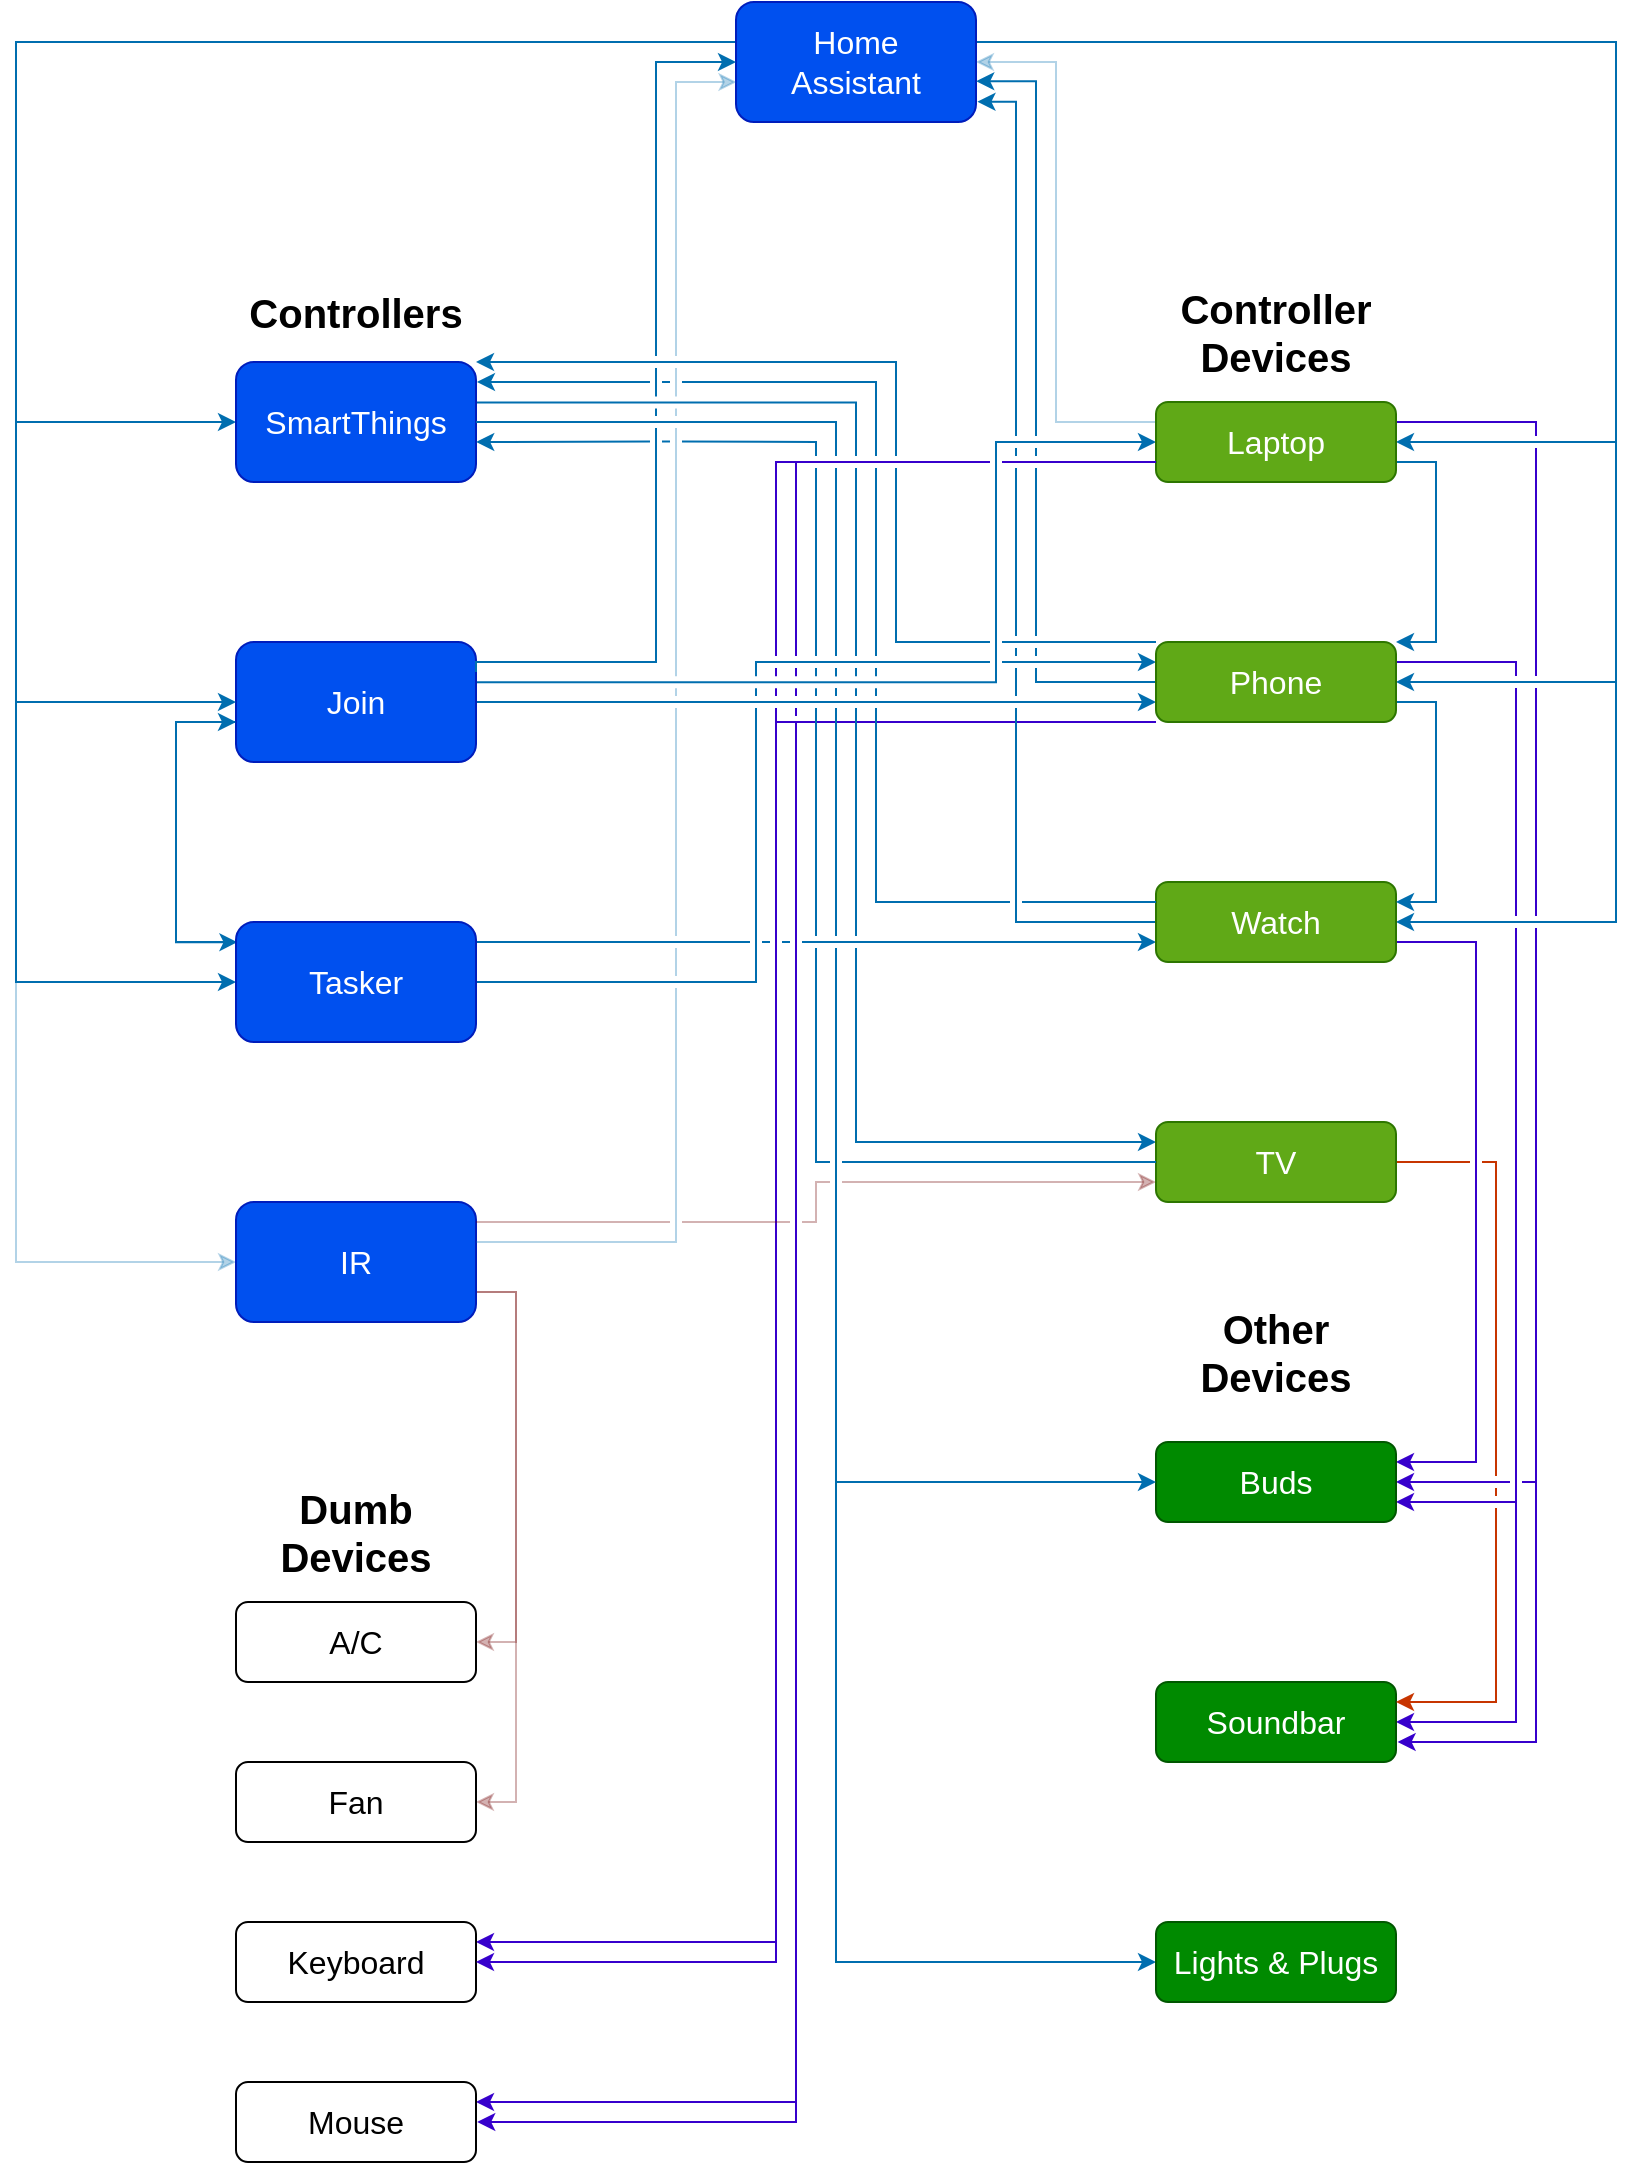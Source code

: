 <mxfile version="21.5.0" type="github">
  <diagram name="Page-1" id="fEGx-Ri0PqNCiq2WfJy5">
    <mxGraphModel dx="869" dy="1650" grid="1" gridSize="10" guides="1" tooltips="1" connect="1" arrows="1" fold="1" page="1" pageScale="1" pageWidth="850" pageHeight="1100" math="0" shadow="0">
      <root>
        <mxCell id="0" />
        <mxCell id="1" parent="0" />
        <mxCell id="RfhdUQPL6JpXIDnolCRE-53" style="edgeStyle=orthogonalEdgeStyle;shape=connector;rounded=0;jumpStyle=gap;orthogonalLoop=1;jettySize=auto;html=1;exitX=0;exitY=1;exitDx=0;exitDy=0;entryX=1;entryY=0.25;entryDx=0;entryDy=0;labelBackgroundColor=default;strokeColor=#3700CC;fontFamily=Helvetica;fontSize=11;fontColor=default;endArrow=classic;jumpSize=6;fillColor=#6a00ff;" edge="1" parent="1" source="KWsWyQxtymJVeOGBYL6s-16" target="KWsWyQxtymJVeOGBYL6s-26">
          <mxGeometry relative="1" as="geometry">
            <Array as="points">
              <mxPoint x="410" y="280" />
              <mxPoint x="410" y="890" />
            </Array>
          </mxGeometry>
        </mxCell>
        <mxCell id="RfhdUQPL6JpXIDnolCRE-24" style="edgeStyle=orthogonalEdgeStyle;rounded=0;orthogonalLoop=1;jettySize=auto;html=1;entryX=0;entryY=0.75;entryDx=0;entryDy=0;jumpStyle=gap;fillColor=#1ba1e2;strokeColor=#006EAF;" edge="1" parent="1" source="KWsWyQxtymJVeOGBYL6s-7" target="KWsWyQxtymJVeOGBYL6s-16">
          <mxGeometry relative="1" as="geometry" />
        </mxCell>
        <mxCell id="RfhdUQPL6JpXIDnolCRE-19" style="edgeStyle=orthogonalEdgeStyle;rounded=0;orthogonalLoop=1;jettySize=auto;html=1;entryX=0;entryY=0.5;entryDx=0;entryDy=0;jumpStyle=gap;exitX=1;exitY=0.335;exitDx=0;exitDy=0;exitPerimeter=0;fillColor=#1ba1e2;strokeColor=#006EAF;" edge="1" parent="1" source="KWsWyQxtymJVeOGBYL6s-7" target="KWsWyQxtymJVeOGBYL6s-17">
          <mxGeometry relative="1" as="geometry">
            <mxPoint x="260" y="280" as="sourcePoint" />
            <mxPoint x="600.0" y="170" as="targetPoint" />
            <Array as="points">
              <mxPoint x="520" y="260" />
              <mxPoint x="520" y="140" />
            </Array>
          </mxGeometry>
        </mxCell>
        <mxCell id="RfhdUQPL6JpXIDnolCRE-28" style="edgeStyle=orthogonalEdgeStyle;shape=connector;rounded=0;jumpStyle=gap;orthogonalLoop=1;jettySize=auto;html=1;labelBackgroundColor=default;strokeColor=#006EAF;fontFamily=Helvetica;fontSize=11;fontColor=default;endArrow=classic;fillColor=#1ba1e2;" edge="1" parent="1" source="KWsWyQxtymJVeOGBYL6s-12" target="KWsWyQxtymJVeOGBYL6s-16">
          <mxGeometry relative="1" as="geometry">
            <Array as="points">
              <mxPoint x="400" y="410" />
              <mxPoint x="400" y="250" />
            </Array>
          </mxGeometry>
        </mxCell>
        <mxCell id="RfhdUQPL6JpXIDnolCRE-51" style="edgeStyle=orthogonalEdgeStyle;shape=connector;rounded=0;jumpStyle=gap;orthogonalLoop=1;jettySize=auto;html=1;exitX=0;exitY=0.75;exitDx=0;exitDy=0;labelBackgroundColor=default;strokeColor=#3700CC;fontFamily=Helvetica;fontSize=11;fontColor=default;endArrow=classic;fillColor=#6a00ff;entryX=1.005;entryY=0.519;entryDx=0;entryDy=0;entryPerimeter=0;" edge="1" parent="1" source="KWsWyQxtymJVeOGBYL6s-17" target="RfhdUQPL6JpXIDnolCRE-38">
          <mxGeometry relative="1" as="geometry">
            <mxPoint x="260" y="990" as="targetPoint" />
            <Array as="points">
              <mxPoint x="420" y="150" />
              <mxPoint x="420" y="980" />
              <mxPoint x="261" y="980" />
            </Array>
          </mxGeometry>
        </mxCell>
        <mxCell id="RfhdUQPL6JpXIDnolCRE-29" style="edgeStyle=orthogonalEdgeStyle;shape=connector;rounded=0;jumpStyle=gap;orthogonalLoop=1;jettySize=auto;html=1;labelBackgroundColor=default;strokeColor=#006EAF;fontFamily=Helvetica;fontSize=11;fontColor=default;endArrow=classic;fillColor=#1ba1e2;" edge="1" parent="1" source="KWsWyQxtymJVeOGBYL6s-12" target="KWsWyQxtymJVeOGBYL6s-15">
          <mxGeometry relative="1" as="geometry">
            <Array as="points">
              <mxPoint x="570" y="390" />
              <mxPoint x="570" y="390" />
            </Array>
          </mxGeometry>
        </mxCell>
        <mxCell id="RfhdUQPL6JpXIDnolCRE-54" style="edgeStyle=orthogonalEdgeStyle;shape=connector;rounded=0;jumpStyle=gap;orthogonalLoop=1;jettySize=auto;html=1;exitX=0;exitY=1;exitDx=0;exitDy=0;entryX=1;entryY=0.25;entryDx=0;entryDy=0;labelBackgroundColor=default;strokeColor=#3700CC;fontFamily=Helvetica;fontSize=11;fontColor=default;endArrow=classic;jumpSize=10;fillColor=#6a00ff;" edge="1" parent="1" source="KWsWyQxtymJVeOGBYL6s-16" target="RfhdUQPL6JpXIDnolCRE-38">
          <mxGeometry relative="1" as="geometry">
            <mxPoint x="610" y="270" as="sourcePoint" />
            <mxPoint x="270" y="970" as="targetPoint" />
            <Array as="points">
              <mxPoint x="420" y="280" />
              <mxPoint x="420" y="970" />
            </Array>
          </mxGeometry>
        </mxCell>
        <mxCell id="RfhdUQPL6JpXIDnolCRE-45" style="edgeStyle=orthogonalEdgeStyle;shape=connector;rounded=0;jumpStyle=gap;orthogonalLoop=1;jettySize=auto;html=1;exitX=0;exitY=0;exitDx=0;exitDy=0;entryX=1;entryY=0;entryDx=0;entryDy=0;labelBackgroundColor=default;strokeColor=#006EAF;fontFamily=Helvetica;fontSize=11;fontColor=default;endArrow=classic;fillColor=#1ba1e2;" edge="1" parent="1" source="KWsWyQxtymJVeOGBYL6s-16" target="KWsWyQxtymJVeOGBYL6s-9">
          <mxGeometry relative="1" as="geometry">
            <Array as="points">
              <mxPoint x="470" y="240" />
              <mxPoint x="470" y="100" />
            </Array>
          </mxGeometry>
        </mxCell>
        <mxCell id="RfhdUQPL6JpXIDnolCRE-4" style="edgeStyle=orthogonalEdgeStyle;rounded=0;orthogonalLoop=1;jettySize=auto;html=1;entryX=0;entryY=0.25;entryDx=0;entryDy=0;jumpStyle=gap;exitX=1.002;exitY=0.338;exitDx=0;exitDy=0;exitPerimeter=0;fillColor=#1ba1e2;strokeColor=#006EAF;" edge="1" parent="1" source="KWsWyQxtymJVeOGBYL6s-9" target="KWsWyQxtymJVeOGBYL6s-19">
          <mxGeometry relative="1" as="geometry">
            <mxPoint x="260.0" y="140" as="sourcePoint" />
            <mxPoint x="597.84" y="510.72" as="targetPoint" />
            <Array as="points">
              <mxPoint x="450" y="120" />
              <mxPoint x="450" y="490" />
            </Array>
          </mxGeometry>
        </mxCell>
        <mxCell id="RfhdUQPL6JpXIDnolCRE-15" style="edgeStyle=orthogonalEdgeStyle;rounded=0;orthogonalLoop=1;jettySize=auto;html=1;jumpStyle=gap;snapToPoint=0;arcSize=20;exitX=0.003;exitY=0.666;exitDx=0;exitDy=0;exitPerimeter=0;entryX=0.006;entryY=0.168;entryDx=0;entryDy=0;entryPerimeter=0;fillColor=#1ba1e2;strokeColor=#006EAF;" edge="1" parent="1" source="KWsWyQxtymJVeOGBYL6s-7" target="KWsWyQxtymJVeOGBYL6s-12">
          <mxGeometry relative="1" as="geometry">
            <mxPoint x="260" y="280" as="sourcePoint" />
            <mxPoint x="140" y="391" as="targetPoint" />
            <Array as="points">
              <mxPoint x="110" y="280" />
              <mxPoint x="110" y="390" />
            </Array>
          </mxGeometry>
        </mxCell>
        <mxCell id="KWsWyQxtymJVeOGBYL6s-7" value="Join" style="rounded=1;whiteSpace=wrap;html=1;fontSize=16;fontStyle=0;fillColor=#0050ef;fontColor=#ffffff;strokeColor=#001DBC;" parent="1" vertex="1">
          <mxGeometry x="140" y="240" width="120" height="60" as="geometry" />
        </mxCell>
        <mxCell id="RfhdUQPL6JpXIDnolCRE-8" style="edgeStyle=orthogonalEdgeStyle;rounded=0;orthogonalLoop=1;jettySize=auto;html=1;entryX=0;entryY=0.5;entryDx=0;entryDy=0;jumpStyle=gap;fillColor=#1ba1e2;strokeColor=#006EAF;" edge="1" parent="1" source="KWsWyQxtymJVeOGBYL6s-8" target="KWsWyQxtymJVeOGBYL6s-9">
          <mxGeometry relative="1" as="geometry">
            <Array as="points">
              <mxPoint x="30" y="-60" />
              <mxPoint x="30" y="130" />
            </Array>
          </mxGeometry>
        </mxCell>
        <mxCell id="RfhdUQPL6JpXIDnolCRE-9" style="edgeStyle=orthogonalEdgeStyle;rounded=0;orthogonalLoop=1;jettySize=auto;html=1;entryX=0;entryY=0.5;entryDx=0;entryDy=0;jumpStyle=gap;fillColor=#1ba1e2;strokeColor=#006EAF;" edge="1" parent="1" source="KWsWyQxtymJVeOGBYL6s-8" target="KWsWyQxtymJVeOGBYL6s-7">
          <mxGeometry relative="1" as="geometry">
            <Array as="points">
              <mxPoint x="30" y="-60" />
              <mxPoint x="30" y="270" />
            </Array>
          </mxGeometry>
        </mxCell>
        <mxCell id="RfhdUQPL6JpXIDnolCRE-11" style="edgeStyle=orthogonalEdgeStyle;rounded=0;orthogonalLoop=1;jettySize=auto;html=1;entryX=1;entryY=0.5;entryDx=0;entryDy=0;jumpStyle=gap;fillColor=#1ba1e2;strokeColor=#006EAF;" edge="1" parent="1" source="KWsWyQxtymJVeOGBYL6s-8" target="KWsWyQxtymJVeOGBYL6s-17">
          <mxGeometry relative="1" as="geometry">
            <Array as="points">
              <mxPoint x="830" y="-60" />
              <mxPoint x="830" y="140" />
            </Array>
          </mxGeometry>
        </mxCell>
        <mxCell id="RfhdUQPL6JpXIDnolCRE-12" style="edgeStyle=orthogonalEdgeStyle;rounded=0;orthogonalLoop=1;jettySize=auto;html=1;entryX=1;entryY=0.5;entryDx=0;entryDy=0;jumpStyle=gap;fillColor=#1ba1e2;strokeColor=#006EAF;" edge="1" parent="1" source="KWsWyQxtymJVeOGBYL6s-8" target="KWsWyQxtymJVeOGBYL6s-16">
          <mxGeometry relative="1" as="geometry">
            <Array as="points">
              <mxPoint x="830" y="-60" />
              <mxPoint x="830" y="260" />
            </Array>
          </mxGeometry>
        </mxCell>
        <mxCell id="RfhdUQPL6JpXIDnolCRE-13" style="edgeStyle=orthogonalEdgeStyle;rounded=0;orthogonalLoop=1;jettySize=auto;html=1;entryX=1;entryY=0.5;entryDx=0;entryDy=0;jumpStyle=gap;fillColor=#1ba1e2;strokeColor=#006EAF;" edge="1" parent="1" target="KWsWyQxtymJVeOGBYL6s-15">
          <mxGeometry relative="1" as="geometry">
            <mxPoint x="470" y="-59.957" as="sourcePoint" />
            <mxPoint x="740" y="290" as="targetPoint" />
            <Array as="points">
              <mxPoint x="830" y="-60" />
              <mxPoint x="830" y="380" />
            </Array>
          </mxGeometry>
        </mxCell>
        <mxCell id="RfhdUQPL6JpXIDnolCRE-14" style="edgeStyle=orthogonalEdgeStyle;rounded=0;orthogonalLoop=1;jettySize=auto;html=1;entryX=0;entryY=0.5;entryDx=0;entryDy=0;jumpStyle=gap;fillColor=#1ba1e2;strokeColor=#006EAF;" edge="1" parent="1" source="KWsWyQxtymJVeOGBYL6s-8" target="KWsWyQxtymJVeOGBYL6s-12">
          <mxGeometry relative="1" as="geometry">
            <Array as="points">
              <mxPoint x="30" y="-60" />
              <mxPoint x="30" y="410" />
            </Array>
          </mxGeometry>
        </mxCell>
        <mxCell id="RfhdUQPL6JpXIDnolCRE-31" style="edgeStyle=orthogonalEdgeStyle;shape=connector;rounded=0;jumpStyle=gap;orthogonalLoop=1;jettySize=auto;html=1;entryX=0;entryY=0.5;entryDx=0;entryDy=0;labelBackgroundColor=default;strokeColor=#006EAF;fontFamily=Helvetica;fontSize=11;fontColor=default;endArrow=classic;opacity=30;fillColor=#1ba1e2;" edge="1" parent="1" source="KWsWyQxtymJVeOGBYL6s-8" target="KWsWyQxtymJVeOGBYL6s-11">
          <mxGeometry relative="1" as="geometry">
            <Array as="points">
              <mxPoint x="30" y="-60" />
              <mxPoint x="30" y="550" />
            </Array>
          </mxGeometry>
        </mxCell>
        <mxCell id="KWsWyQxtymJVeOGBYL6s-8" value="Home&lt;br&gt;Assistant" style="rounded=1;whiteSpace=wrap;html=1;fontSize=16;fontStyle=0;fillColor=#0050ef;fontColor=#ffffff;strokeColor=#001DBC;" parent="1" vertex="1">
          <mxGeometry x="390" y="-80" width="120" height="60" as="geometry" />
        </mxCell>
        <mxCell id="RfhdUQPL6JpXIDnolCRE-3" style="edgeStyle=orthogonalEdgeStyle;rounded=0;orthogonalLoop=1;jettySize=auto;html=1;entryX=0;entryY=0.5;entryDx=0;entryDy=0;jumpStyle=gap;fillColor=#1ba1e2;strokeColor=#006EAF;" edge="1" parent="1" source="KWsWyQxtymJVeOGBYL6s-9" target="KWsWyQxtymJVeOGBYL6s-21">
          <mxGeometry relative="1" as="geometry">
            <Array as="points">
              <mxPoint x="440" y="130" />
              <mxPoint x="440" y="900" />
            </Array>
          </mxGeometry>
        </mxCell>
        <mxCell id="KWsWyQxtymJVeOGBYL6s-9" value="SmartThings" style="rounded=1;whiteSpace=wrap;html=1;fontSize=16;fontStyle=0;fillColor=#0050ef;fontColor=#ffffff;strokeColor=#001DBC;" parent="1" vertex="1">
          <mxGeometry x="140" y="100" width="120" height="60" as="geometry" />
        </mxCell>
        <mxCell id="RfhdUQPL6JpXIDnolCRE-41" style="edgeStyle=orthogonalEdgeStyle;shape=connector;rounded=0;jumpStyle=gap;orthogonalLoop=1;jettySize=auto;html=1;exitX=1;exitY=0.75;exitDx=0;exitDy=0;entryX=1;entryY=0.5;entryDx=0;entryDy=0;labelBackgroundColor=default;strokeColor=#6F0000;fontFamily=Helvetica;fontSize=11;fontColor=default;endArrow=classic;opacity=30;fillColor=#a20025;" edge="1" parent="1" source="KWsWyQxtymJVeOGBYL6s-11" target="RfhdUQPL6JpXIDnolCRE-34">
          <mxGeometry relative="1" as="geometry" />
        </mxCell>
        <mxCell id="RfhdUQPL6JpXIDnolCRE-42" style="edgeStyle=orthogonalEdgeStyle;shape=connector;rounded=0;jumpStyle=gap;orthogonalLoop=1;jettySize=auto;html=1;exitX=1;exitY=0.75;exitDx=0;exitDy=0;entryX=1;entryY=0.5;entryDx=0;entryDy=0;labelBackgroundColor=default;strokeColor=#6F0000;fontFamily=Helvetica;fontSize=11;fontColor=default;endArrow=classic;opacity=30;fillColor=#a20025;" edge="1" parent="1" source="KWsWyQxtymJVeOGBYL6s-11" target="RfhdUQPL6JpXIDnolCRE-35">
          <mxGeometry relative="1" as="geometry" />
        </mxCell>
        <mxCell id="KWsWyQxtymJVeOGBYL6s-11" value="IR" style="rounded=1;whiteSpace=wrap;html=1;fontSize=16;fontStyle=0;fillColor=#0050ef;fontColor=#ffffff;strokeColor=#001DBC;" parent="1" vertex="1">
          <mxGeometry x="140" y="520" width="120" height="60" as="geometry" />
        </mxCell>
        <mxCell id="RfhdUQPL6JpXIDnolCRE-30" style="edgeStyle=orthogonalEdgeStyle;shape=connector;rounded=0;jumpStyle=gap;orthogonalLoop=1;jettySize=auto;html=1;labelBackgroundColor=default;strokeColor=#006EAF;fontFamily=Helvetica;fontSize=11;fontColor=default;endArrow=classic;exitX=-0.006;exitY=0.166;exitDx=0;exitDy=0;exitPerimeter=0;fillColor=#1ba1e2;" edge="1" parent="1" source="KWsWyQxtymJVeOGBYL6s-12" target="KWsWyQxtymJVeOGBYL6s-7">
          <mxGeometry relative="1" as="geometry">
            <Array as="points">
              <mxPoint x="110" y="390" />
              <mxPoint x="110" y="280" />
            </Array>
          </mxGeometry>
        </mxCell>
        <mxCell id="KWsWyQxtymJVeOGBYL6s-12" value="Tasker" style="rounded=1;whiteSpace=wrap;html=1;fontSize=16;fontStyle=0;fillColor=#0050ef;fontColor=#ffffff;strokeColor=#001DBC;" parent="1" vertex="1">
          <mxGeometry x="140" y="380" width="120" height="60" as="geometry" />
        </mxCell>
        <mxCell id="KWsWyQxtymJVeOGBYL6s-14" value="Controllers" style="text;html=1;strokeColor=none;fillColor=none;align=center;verticalAlign=middle;whiteSpace=wrap;rounded=0;fontStyle=1;fontSize=20;" parent="1" vertex="1">
          <mxGeometry x="170" y="60" width="60" height="30" as="geometry" />
        </mxCell>
        <mxCell id="RfhdUQPL6JpXIDnolCRE-20" style="edgeStyle=orthogonalEdgeStyle;rounded=0;orthogonalLoop=1;jettySize=auto;html=1;jumpStyle=gap;entryX=1.006;entryY=0.831;entryDx=0;entryDy=0;entryPerimeter=0;fillColor=#1ba1e2;strokeColor=#006EAF;" edge="1" parent="1" source="KWsWyQxtymJVeOGBYL6s-15" target="KWsWyQxtymJVeOGBYL6s-8">
          <mxGeometry relative="1" as="geometry">
            <mxPoint x="520" y="-30" as="targetPoint" />
            <Array as="points">
              <mxPoint x="530" y="380" />
              <mxPoint x="530" y="-30" />
            </Array>
          </mxGeometry>
        </mxCell>
        <mxCell id="RfhdUQPL6JpXIDnolCRE-55" style="edgeStyle=orthogonalEdgeStyle;shape=connector;rounded=0;jumpStyle=gap;orthogonalLoop=1;jettySize=auto;html=1;exitX=1;exitY=0.75;exitDx=0;exitDy=0;labelBackgroundColor=default;strokeColor=#3700CC;fontFamily=Helvetica;fontSize=11;fontColor=default;endArrow=classic;entryX=1;entryY=0.25;entryDx=0;entryDy=0;fillColor=#6a00ff;" edge="1" parent="1" source="KWsWyQxtymJVeOGBYL6s-15" target="KWsWyQxtymJVeOGBYL6s-20">
          <mxGeometry relative="1" as="geometry">
            <mxPoint x="730" y="640" as="targetPoint" />
            <Array as="points">
              <mxPoint x="760" y="390" />
              <mxPoint x="760" y="650" />
            </Array>
          </mxGeometry>
        </mxCell>
        <mxCell id="KWsWyQxtymJVeOGBYL6s-15" value="Watch" style="rounded=1;whiteSpace=wrap;html=1;fontSize=16;fontStyle=0;fillColor=#60a917;fontColor=#ffffff;strokeColor=#2D7600;" parent="1" vertex="1">
          <mxGeometry x="600" y="360" width="120" height="40" as="geometry" />
        </mxCell>
        <mxCell id="RfhdUQPL6JpXIDnolCRE-22" style="edgeStyle=orthogonalEdgeStyle;rounded=0;orthogonalLoop=1;jettySize=auto;html=1;entryX=1.001;entryY=0.66;entryDx=0;entryDy=0;entryPerimeter=0;jumpStyle=gap;fillColor=#1ba1e2;strokeColor=#006EAF;" edge="1" parent="1" source="KWsWyQxtymJVeOGBYL6s-16" target="KWsWyQxtymJVeOGBYL6s-8">
          <mxGeometry relative="1" as="geometry">
            <mxPoint x="420" y="-10" as="targetPoint" />
            <Array as="points">
              <mxPoint x="540" y="260" />
              <mxPoint x="540" y="-40" />
            </Array>
          </mxGeometry>
        </mxCell>
        <mxCell id="RfhdUQPL6JpXIDnolCRE-44" style="edgeStyle=orthogonalEdgeStyle;shape=connector;rounded=0;jumpStyle=gap;orthogonalLoop=1;jettySize=auto;html=1;exitX=1;exitY=0.75;exitDx=0;exitDy=0;entryX=1;entryY=0.25;entryDx=0;entryDy=0;labelBackgroundColor=default;strokeColor=#006EAF;fontFamily=Helvetica;fontSize=11;fontColor=default;endArrow=classic;fillColor=#1ba1e2;" edge="1" parent="1" source="KWsWyQxtymJVeOGBYL6s-16" target="KWsWyQxtymJVeOGBYL6s-15">
          <mxGeometry relative="1" as="geometry" />
        </mxCell>
        <mxCell id="RfhdUQPL6JpXIDnolCRE-48" style="edgeStyle=orthogonalEdgeStyle;shape=connector;rounded=0;jumpStyle=gap;orthogonalLoop=1;jettySize=auto;html=1;exitX=1;exitY=0.25;exitDx=0;exitDy=0;entryX=1;entryY=0.75;entryDx=0;entryDy=0;labelBackgroundColor=default;strokeColor=#3700CC;fontFamily=Helvetica;fontSize=11;fontColor=default;endArrow=classic;fillColor=#6a00ff;" edge="1" parent="1" source="KWsWyQxtymJVeOGBYL6s-16" target="KWsWyQxtymJVeOGBYL6s-20">
          <mxGeometry relative="1" as="geometry">
            <Array as="points">
              <mxPoint x="780" y="250" />
              <mxPoint x="780" y="670" />
            </Array>
          </mxGeometry>
        </mxCell>
        <mxCell id="RfhdUQPL6JpXIDnolCRE-49" style="edgeStyle=orthogonalEdgeStyle;shape=connector;rounded=0;jumpStyle=gap;orthogonalLoop=1;jettySize=auto;html=1;exitX=1;exitY=0.25;exitDx=0;exitDy=0;entryX=1;entryY=0.5;entryDx=0;entryDy=0;labelBackgroundColor=default;strokeColor=#3700CC;fontFamily=Helvetica;fontSize=11;fontColor=default;endArrow=classic;fillColor=#6a00ff;" edge="1" parent="1" source="KWsWyQxtymJVeOGBYL6s-16" target="KWsWyQxtymJVeOGBYL6s-18">
          <mxGeometry relative="1" as="geometry">
            <Array as="points">
              <mxPoint x="780" y="250" />
              <mxPoint x="780" y="780" />
            </Array>
          </mxGeometry>
        </mxCell>
        <mxCell id="KWsWyQxtymJVeOGBYL6s-16" value="Phone" style="rounded=1;whiteSpace=wrap;html=1;fontSize=16;fontStyle=0;fillColor=#60a917;fontColor=#ffffff;strokeColor=#2D7600;" parent="1" vertex="1">
          <mxGeometry x="600" y="240" width="120" height="40" as="geometry" />
        </mxCell>
        <mxCell id="RfhdUQPL6JpXIDnolCRE-21" style="edgeStyle=orthogonalEdgeStyle;rounded=0;orthogonalLoop=1;jettySize=auto;html=1;entryX=1;entryY=0.5;entryDx=0;entryDy=0;jumpStyle=gap;opacity=30;fillColor=#1ba1e2;strokeColor=#006EAF;" edge="1" parent="1" source="KWsWyQxtymJVeOGBYL6s-17" target="KWsWyQxtymJVeOGBYL6s-8">
          <mxGeometry relative="1" as="geometry">
            <Array as="points">
              <mxPoint x="550" y="130" />
              <mxPoint x="550" y="-50" />
            </Array>
          </mxGeometry>
        </mxCell>
        <mxCell id="RfhdUQPL6JpXIDnolCRE-43" style="edgeStyle=orthogonalEdgeStyle;shape=connector;rounded=0;jumpStyle=gap;orthogonalLoop=1;jettySize=auto;html=1;exitX=1;exitY=0.75;exitDx=0;exitDy=0;labelBackgroundColor=default;strokeColor=#006EAF;fontFamily=Helvetica;fontSize=11;fontColor=default;endArrow=classic;fillColor=#1ba1e2;" edge="1" parent="1" source="KWsWyQxtymJVeOGBYL6s-17">
          <mxGeometry relative="1" as="geometry">
            <mxPoint x="720" y="240" as="targetPoint" />
            <Array as="points">
              <mxPoint x="740" y="150" />
              <mxPoint x="740" y="240" />
              <mxPoint x="720" y="240" />
            </Array>
          </mxGeometry>
        </mxCell>
        <mxCell id="RfhdUQPL6JpXIDnolCRE-46" style="edgeStyle=orthogonalEdgeStyle;shape=connector;rounded=0;jumpStyle=gap;orthogonalLoop=1;jettySize=auto;html=1;exitX=1;exitY=0.25;exitDx=0;exitDy=0;entryX=1;entryY=0.5;entryDx=0;entryDy=0;labelBackgroundColor=default;strokeColor=#3700CC;fontFamily=Helvetica;fontSize=11;fontColor=default;endArrow=classic;fillColor=#6a00ff;" edge="1" parent="1" source="KWsWyQxtymJVeOGBYL6s-17" target="KWsWyQxtymJVeOGBYL6s-20">
          <mxGeometry relative="1" as="geometry">
            <Array as="points">
              <mxPoint x="790" y="130" />
              <mxPoint x="790" y="660" />
            </Array>
          </mxGeometry>
        </mxCell>
        <mxCell id="RfhdUQPL6JpXIDnolCRE-47" style="edgeStyle=orthogonalEdgeStyle;shape=connector;rounded=0;jumpStyle=gap;orthogonalLoop=1;jettySize=auto;html=1;exitX=1;exitY=0.25;exitDx=0;exitDy=0;entryX=1.007;entryY=0.732;entryDx=0;entryDy=0;labelBackgroundColor=default;strokeColor=#3700CC;fontFamily=Helvetica;fontSize=11;fontColor=default;endArrow=classic;entryPerimeter=0;fillColor=#6a00ff;" edge="1" parent="1" source="KWsWyQxtymJVeOGBYL6s-17" target="KWsWyQxtymJVeOGBYL6s-18">
          <mxGeometry relative="1" as="geometry">
            <Array as="points">
              <mxPoint x="790" y="130" />
              <mxPoint x="790" y="790" />
              <mxPoint x="721" y="790" />
            </Array>
          </mxGeometry>
        </mxCell>
        <mxCell id="KWsWyQxtymJVeOGBYL6s-17" value="Laptop&lt;br&gt;" style="rounded=1;whiteSpace=wrap;html=1;fontSize=16;fontStyle=0;fillColor=#60a917;fontColor=#ffffff;strokeColor=#2D7600;" parent="1" vertex="1">
          <mxGeometry x="600" y="120" width="120" height="40" as="geometry" />
        </mxCell>
        <mxCell id="KWsWyQxtymJVeOGBYL6s-18" value="Soundbar" style="rounded=1;whiteSpace=wrap;html=1;fontSize=16;fontStyle=0;fillColor=#008a00;fontColor=#ffffff;strokeColor=#005700;" parent="1" vertex="1">
          <mxGeometry x="600" y="760" width="120" height="40" as="geometry" />
        </mxCell>
        <mxCell id="RfhdUQPL6JpXIDnolCRE-56" style="edgeStyle=orthogonalEdgeStyle;shape=connector;rounded=0;jumpStyle=gap;orthogonalLoop=1;jettySize=auto;html=1;exitX=1;exitY=0.5;exitDx=0;exitDy=0;entryX=1;entryY=0.25;entryDx=0;entryDy=0;labelBackgroundColor=default;strokeColor=#C73500;fontFamily=Helvetica;fontSize=11;fontColor=default;endArrow=classic;fillColor=#fa6800;" edge="1" parent="1" source="KWsWyQxtymJVeOGBYL6s-19" target="KWsWyQxtymJVeOGBYL6s-18">
          <mxGeometry relative="1" as="geometry">
            <Array as="points">
              <mxPoint x="770" y="500" />
              <mxPoint x="770" y="770" />
            </Array>
          </mxGeometry>
        </mxCell>
        <mxCell id="KWsWyQxtymJVeOGBYL6s-19" value="TV" style="rounded=1;whiteSpace=wrap;html=1;fontSize=16;fontStyle=0;fillColor=#60a917;fontColor=#ffffff;strokeColor=#2D7600;" parent="1" vertex="1">
          <mxGeometry x="600" y="480" width="120" height="40" as="geometry" />
        </mxCell>
        <mxCell id="KWsWyQxtymJVeOGBYL6s-20" value="Buds" style="rounded=1;whiteSpace=wrap;html=1;fontSize=16;fontStyle=0;fillColor=#008a00;fontColor=#ffffff;strokeColor=#005700;" parent="1" vertex="1">
          <mxGeometry x="600" y="640" width="120" height="40" as="geometry" />
        </mxCell>
        <mxCell id="KWsWyQxtymJVeOGBYL6s-21" value="Lights &amp;amp; Plugs" style="rounded=1;whiteSpace=wrap;html=1;fontSize=16;fontStyle=0;fillColor=#008a00;fontColor=#ffffff;strokeColor=#005700;" parent="1" vertex="1">
          <mxGeometry x="600" y="880" width="120" height="40" as="geometry" />
        </mxCell>
        <mxCell id="KWsWyQxtymJVeOGBYL6s-22" value="Controller Devices" style="text;html=1;strokeColor=none;fillColor=none;align=center;verticalAlign=middle;whiteSpace=wrap;rounded=0;fontStyle=1;fontSize=20;" parent="1" vertex="1">
          <mxGeometry x="630" y="70" width="60" height="30" as="geometry" />
        </mxCell>
        <mxCell id="KWsWyQxtymJVeOGBYL6s-26" value="Keyboard" style="rounded=1;whiteSpace=wrap;html=1;fontSize=16;fontStyle=0" parent="1" vertex="1">
          <mxGeometry x="140" y="880" width="120" height="40" as="geometry" />
        </mxCell>
        <mxCell id="RfhdUQPL6JpXIDnolCRE-5" value="Other Devices" style="text;html=1;strokeColor=none;fillColor=none;align=center;verticalAlign=middle;whiteSpace=wrap;rounded=0;fontStyle=1;fontSize=20;" vertex="1" parent="1">
          <mxGeometry x="630" y="580" width="60" height="30" as="geometry" />
        </mxCell>
        <mxCell id="RfhdUQPL6JpXIDnolCRE-34" value="A/C" style="rounded=1;whiteSpace=wrap;html=1;fontSize=16;fontStyle=0" vertex="1" parent="1">
          <mxGeometry x="140" y="720" width="120" height="40" as="geometry" />
        </mxCell>
        <mxCell id="RfhdUQPL6JpXIDnolCRE-35" value="Fan" style="rounded=1;whiteSpace=wrap;html=1;fontSize=16;fontStyle=0" vertex="1" parent="1">
          <mxGeometry x="140" y="800" width="120" height="40" as="geometry" />
        </mxCell>
        <mxCell id="RfhdUQPL6JpXIDnolCRE-36" value="Dumb&lt;br&gt;Devices" style="text;html=1;strokeColor=none;fillColor=none;align=center;verticalAlign=middle;whiteSpace=wrap;rounded=0;fontStyle=1;fontSize=20;" vertex="1" parent="1">
          <mxGeometry x="170" y="670" width="60" height="30" as="geometry" />
        </mxCell>
        <mxCell id="RfhdUQPL6JpXIDnolCRE-38" value="Mouse" style="rounded=1;whiteSpace=wrap;html=1;fontSize=16;fontStyle=0" vertex="1" parent="1">
          <mxGeometry x="140" y="960" width="120" height="40" as="geometry" />
        </mxCell>
        <mxCell id="RfhdUQPL6JpXIDnolCRE-18" style="edgeStyle=orthogonalEdgeStyle;rounded=0;orthogonalLoop=1;jettySize=auto;html=1;jumpStyle=gap;entryX=0.002;entryY=0.667;entryDx=0;entryDy=0;entryPerimeter=0;opacity=30;fillColor=#1ba1e2;strokeColor=#006EAF;" edge="1" parent="1" target="KWsWyQxtymJVeOGBYL6s-8">
          <mxGeometry relative="1" as="geometry">
            <mxPoint x="260" y="540" as="sourcePoint" />
            <mxPoint x="380" y="-40" as="targetPoint" />
            <Array as="points">
              <mxPoint x="260" y="540" />
              <mxPoint x="360" y="540" />
              <mxPoint x="360" y="-40" />
            </Array>
          </mxGeometry>
        </mxCell>
        <mxCell id="RfhdUQPL6JpXIDnolCRE-17" style="edgeStyle=orthogonalEdgeStyle;rounded=0;orthogonalLoop=1;jettySize=auto;html=1;exitX=1;exitY=0.25;exitDx=0;exitDy=0;entryX=0;entryY=0.5;entryDx=0;entryDy=0;jumpStyle=gap;fillColor=#1ba1e2;strokeColor=#006EAF;" edge="1" parent="1" source="KWsWyQxtymJVeOGBYL6s-7" target="KWsWyQxtymJVeOGBYL6s-8">
          <mxGeometry relative="1" as="geometry">
            <Array as="points">
              <mxPoint x="260" y="250" />
              <mxPoint x="350" y="250" />
              <mxPoint x="350" y="-50" />
            </Array>
          </mxGeometry>
        </mxCell>
        <mxCell id="RfhdUQPL6JpXIDnolCRE-26" style="edgeStyle=orthogonalEdgeStyle;shape=connector;rounded=0;jumpStyle=gap;orthogonalLoop=1;jettySize=auto;html=1;entryX=0;entryY=0.5;entryDx=0;entryDy=0;labelBackgroundColor=default;strokeColor=#006EAF;fontFamily=Helvetica;fontSize=11;fontColor=default;endArrow=classic;fillColor=#1ba1e2;" edge="1" parent="1" source="KWsWyQxtymJVeOGBYL6s-9" target="KWsWyQxtymJVeOGBYL6s-20">
          <mxGeometry relative="1" as="geometry">
            <Array as="points">
              <mxPoint x="440" y="130" />
              <mxPoint x="440" y="660" />
            </Array>
          </mxGeometry>
        </mxCell>
        <mxCell id="RfhdUQPL6JpXIDnolCRE-23" style="edgeStyle=orthogonalEdgeStyle;rounded=0;orthogonalLoop=1;jettySize=auto;html=1;exitX=0;exitY=0.25;exitDx=0;exitDy=0;jumpStyle=gap;entryX=1.004;entryY=0.166;entryDx=0;entryDy=0;entryPerimeter=0;fillColor=#1ba1e2;strokeColor=#006EAF;" edge="1" parent="1" source="KWsWyQxtymJVeOGBYL6s-15" target="KWsWyQxtymJVeOGBYL6s-9">
          <mxGeometry relative="1" as="geometry">
            <mxPoint x="600" y="370" as="sourcePoint" />
            <mxPoint x="270.073" y="110" as="targetPoint" />
            <Array as="points">
              <mxPoint x="460" y="370" />
              <mxPoint x="460" y="110" />
            </Array>
          </mxGeometry>
        </mxCell>
        <mxCell id="RfhdUQPL6JpXIDnolCRE-25" style="edgeStyle=orthogonalEdgeStyle;rounded=0;orthogonalLoop=1;jettySize=auto;html=1;entryX=1.001;entryY=0.658;entryDx=0;entryDy=0;jumpStyle=gap;entryPerimeter=0;fillColor=#1ba1e2;strokeColor=#006EAF;" edge="1" parent="1" source="KWsWyQxtymJVeOGBYL6s-19" target="KWsWyQxtymJVeOGBYL6s-9">
          <mxGeometry relative="1" as="geometry">
            <Array as="points">
              <mxPoint x="430" y="500" />
              <mxPoint x="430" y="140" />
              <mxPoint x="260" y="140" />
            </Array>
          </mxGeometry>
        </mxCell>
        <mxCell id="RfhdUQPL6JpXIDnolCRE-52" style="edgeStyle=orthogonalEdgeStyle;shape=connector;rounded=0;jumpStyle=gap;orthogonalLoop=1;jettySize=auto;html=1;exitX=1;exitY=0.75;exitDx=0;exitDy=0;entryX=1;entryY=0.75;entryDx=0;entryDy=0;labelBackgroundColor=default;strokeColor=#006EAF;fontFamily=Helvetica;fontSize=11;fontColor=default;endArrow=classic;fillColor=#1ba1e2;" edge="1" parent="1" source="RfhdUQPL6JpXIDnolCRE-38" target="RfhdUQPL6JpXIDnolCRE-38">
          <mxGeometry relative="1" as="geometry" />
        </mxCell>
        <mxCell id="RfhdUQPL6JpXIDnolCRE-50" style="edgeStyle=orthogonalEdgeStyle;shape=connector;rounded=0;jumpStyle=gap;orthogonalLoop=1;jettySize=auto;html=1;entryX=1;entryY=0.5;entryDx=0;entryDy=0;labelBackgroundColor=default;strokeColor=#3700CC;fontFamily=Helvetica;fontSize=11;fontColor=default;endArrow=classic;fillColor=#6a00ff;" edge="1" parent="1" target="KWsWyQxtymJVeOGBYL6s-26">
          <mxGeometry relative="1" as="geometry">
            <mxPoint x="600" y="150" as="sourcePoint" />
            <Array as="points">
              <mxPoint x="600" y="150" />
              <mxPoint x="410" y="150" />
              <mxPoint x="410" y="900" />
            </Array>
          </mxGeometry>
        </mxCell>
        <mxCell id="RfhdUQPL6JpXIDnolCRE-32" style="edgeStyle=orthogonalEdgeStyle;shape=connector;rounded=0;jumpStyle=gap;orthogonalLoop=1;jettySize=auto;html=1;entryX=0;entryY=0.75;entryDx=0;entryDy=0;labelBackgroundColor=default;strokeColor=#6F0000;fontFamily=Helvetica;fontSize=11;fontColor=default;endArrow=classic;opacity=30;fillColor=#a20025;" edge="1" parent="1" source="KWsWyQxtymJVeOGBYL6s-11" target="KWsWyQxtymJVeOGBYL6s-19">
          <mxGeometry relative="1" as="geometry">
            <Array as="points">
              <mxPoint x="430" y="530" />
              <mxPoint x="430" y="510" />
            </Array>
          </mxGeometry>
        </mxCell>
      </root>
    </mxGraphModel>
  </diagram>
</mxfile>
